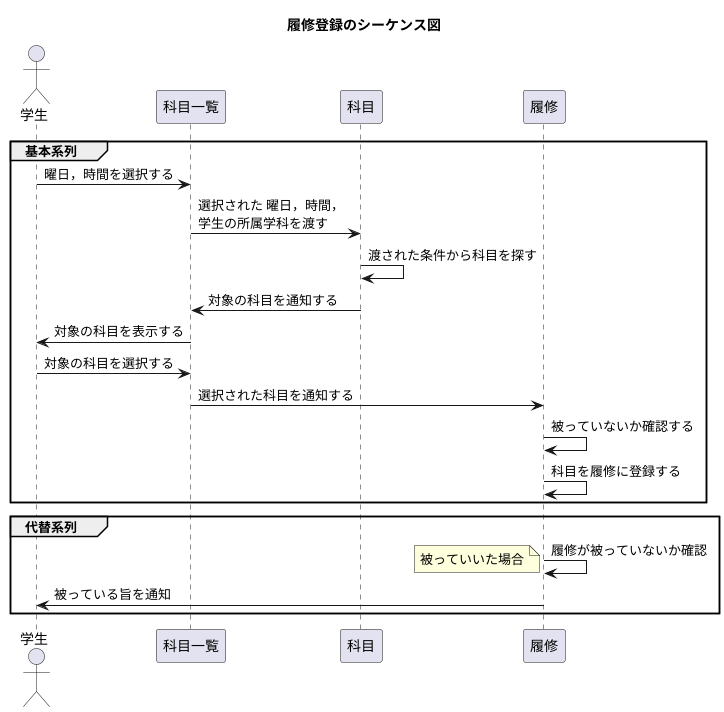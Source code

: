 @startuml 履修登録のシーケンス図
title 履修登録のシーケンス図
'クラス等
actor 学生 as foo1
participant 科目一覧 as foo3
participant 科目 as foo2
participant 履修 as foo4

group 基本系列
    foo1 -> foo3 : 曜日，時間を選択する
    foo3 -> foo2 : 選択された 曜日，時間，\n学生の所属学科を渡す
    foo2 -> foo2 : 渡された条件から科目を探す
    foo2 -> foo3 : 対象の科目を通知する
    foo3 -> foo1 : 対象の科目を表示する
    foo1 -> foo3 : 対象の科目を選択する
    foo3 -> foo4 : 選択された科目を通知する
    foo4 -> foo4 : 被っていないか確認する
    foo4 -> foo4 : 科目を履修に登録する
end

group 代替系列
    foo4 -> foo4 : 履修が被っていないか確認
    note left
        被っていいた場合
    end note
    foo4 -> foo1 : 被っている旨を通知
end

@enduml